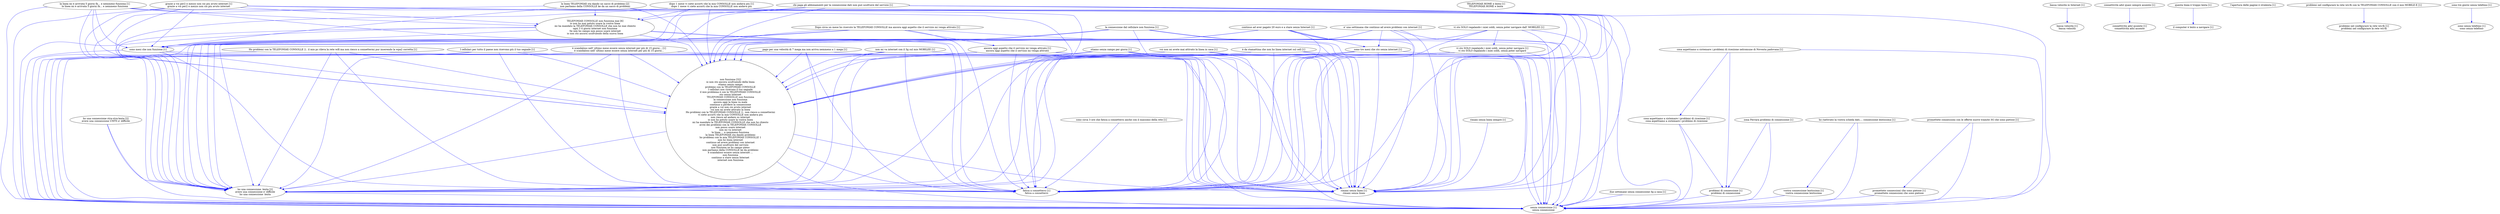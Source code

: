 digraph collapsedGraph {
"la linea TELEFONIAX sta dando un sacco di problemi [2]\nnon parliamo della CONSOLLE ke da un sacco di problemi""ho una connessione stra-stra-lenta [2]\navere una connessione UMTS e' difficile""TELEFONIAX CONSOLLE non funziona mai [6]\nio non ho mai potuto usare la vostra linea\nmi ha mandato la TELEFONIAX CONSOLLE che non ho mai chiesto\nogni 3 4 giorni internet non funziona\nSe non ho campo non posso usare internet\nio non sto ancora usufruendo della nuova linea""ho una connessione -lenta [2]\navere una connessione e' difficile\nho una connessione -lenta""non funziona [32]\nio non sto ancora usufruendo della linea\nstiamo senza campo\nproblemi con la TELEFONIAX CONSOLLE\nI cellulari non ricevono il tuo segnale\nil mio problema è con la TELEFONIAX CONSOLLE\nsto senza internet\nTELEFONIAX CONSOLLE non funziona\nla connessione non funziona\nancora oggi la linea va male\ncontinuo a perdere la connessione\ngrazie a voi non cio avuto internet\nvoi non mi avete attivato la linea\nHo problemi con la TELEFONIAX CONSOLLE 2.. non riesco a connettermi\nvi siete accorti che la mia CONSOLLE non andava piu\nnon riesco ad andare su internet\nio non ho potuto usare la vostra linea\nmi ha mandato la TELEFONIAX CONSOLLE che non ho chiesto\navrei dei problemi con la TELEFONIAX CONSOLLE\nnon posso usare internet\nnon mi va internet\nla linea ... e nemmeno funziona\nla linea TELEFONIAX sta dando problemi\nho problemi con la mia TELEFONIAX CONSOLLE 1\nnon ho linea internet\ncontinuo ad avere problemi con internet\nnon può usufruire del servizio\nnon funziona se ho campo pieno\nnon parliamo della CONSOLLE ke da problemi\nè scandaloso essere senza internet ...\nnon funziona\ncontinuo a stare senza Internet\ninternet non funziona""ancora oggi aspetto che il servizio mi venga attivato [1]\nancora oggi aspetto che il servizio mi venga attivato""Dopo circa un mese ho ricevuto la TELEFONIAX CONSOLLE ma ancora oggi aspetto che il servizio mi venga attivato [1]""Ho problemi con la TELEFONIAX CONSOLLE 2.. il mio pc rileva la rete wifi ma non riesco a connettermi pur inserendo la wpa2 corretta [1]""I cellulari per tutto il paese non ricevono più il tuo segnale [1]""TELEFONIAX HOME e lenta [1]\nTELEFONIAX HOME e lenta""bassa velocità [1]\nbassa velocità""bassa velocità in Internet [1]""chi paga gli abbonamenti per la connessione dati non può usufruire del servizio [1]""connettività adsl assente [1]\nconnettività adsl assente""connettività adsl quasi sempre assente [1]""continuo ad aver pagato 20 euro e a stare senza Internet [1]""cosa aspettiamo a sistemare i problemi di ricezione [1]\ncosa aspettiamo a sistemare i problemi di ricezione""cosa aspettiamo a sistemare i problemi di ricezione nelcomune di Noventa padovana [1]""dopo 1 mese vi siete accorti che la mia CONSOLLE non andava piu [1]\ndopo 1 mese vi siete accorti che la mia CONSOLLE non andava piu""senza connessione [1]\nsenza connessione""due settimane senza connessione 3g a casa [1]""e' una settimana che continuo ad avere problemi con internet [1]""grazie a voi per2 e mezzo non cio piu avuto internet [1]\ngrazie a voi per2 e mezzo non cio piu avuto internet""vostra connessione lentissima [1]\nvostra connessione lentissima""ho riattivato la vostra scheda dati.... connessione lentissima [1]""il computer è lento a navigare [1]""l'apertura delle pagine è stralenta [1]""la linea mi è arrivata 5 giorni fà... e nemmeno funziona [1]\nla linea mi è arrivata 5 giorni fà... e nemmeno funziona""la connessione dal cellulare non funziona [1]""non mi va internet con il 3g sul mio MOBILEE [1]""pago per una velocità di 7 mega ma non arriva nemmeno a 1 mega [1]""problemi nel configurare la rete wii-fii [1]\nproblemi nel configurare la rete wii-fii""problemi nel configurare la rete wii-fii con la TELEFONIAX CONSOLLE con il mio MOBILE-E [1]""promettete connessioni che sono pietose [1]\npromettete connessioni che sono pietose""promettete connessioni con le offerte nuove tramite 3G che sono pietose [1]""questa linea è troppo lenta [1]""rimani senza linea [1]\nrimani senza linea""rimani senza linea sempre [1]""fatica a connettersi [1]\nfatica a connettersi""sono circa 3 ore che fatica a connettersi anche con il massimo della rete [1]""sono mesi che non funziona [1]""sono senza telefono [1]\nsono senza telefono""sono tre giorni senza telefono [1]""sono tre mesi che sto senza internet [1]""stiamo senza campo per giorni [1]""vi sto SOLO regalando i miei soldi, senza poter navigare [1]\nvi sto SOLO regalando i miei soldi, senza poter navigare""vi sto SOLO regalando i miei soldi, senza poter navigare dall' MOBILEE [1]""voi non mi avete mai attivato la linea in casa [1]""problemi di connessione [1]\nproblemi di connessione""zona Ferrara problemi di connessione [1]""è da stamattina che non ho linea internet sul cell [1]""è scandaloso nell' ultimo mese essere senza internet per più di 15 giorni... [1]\nè scandaloso nell' ultimo mese essere senza internet per più di 15 giorni...""è da stamattina che non ho linea internet sul cell [1]" -> "non funziona [32]\nio non sto ancora usufruendo della linea\nstiamo senza campo\nproblemi con la TELEFONIAX CONSOLLE\nI cellulari non ricevono il tuo segnale\nil mio problema è con la TELEFONIAX CONSOLLE\nsto senza internet\nTELEFONIAX CONSOLLE non funziona\nla connessione non funziona\nancora oggi la linea va male\ncontinuo a perdere la connessione\ngrazie a voi non cio avuto internet\nvoi non mi avete attivato la linea\nHo problemi con la TELEFONIAX CONSOLLE 2.. non riesco a connettermi\nvi siete accorti che la mia CONSOLLE non andava piu\nnon riesco ad andare su internet\nio non ho potuto usare la vostra linea\nmi ha mandato la TELEFONIAX CONSOLLE che non ho chiesto\navrei dei problemi con la TELEFONIAX CONSOLLE\nnon posso usare internet\nnon mi va internet\nla linea ... e nemmeno funziona\nla linea TELEFONIAX sta dando problemi\nho problemi con la mia TELEFONIAX CONSOLLE 1\nnon ho linea internet\ncontinuo ad avere problemi con internet\nnon può usufruire del servizio\nnon funziona se ho campo pieno\nnon parliamo della CONSOLLE ke da problemi\nè scandaloso essere senza internet ...\nnon funziona\ncontinuo a stare senza Internet\ninternet non funziona" [color=blue]
"non funziona [32]\nio non sto ancora usufruendo della linea\nstiamo senza campo\nproblemi con la TELEFONIAX CONSOLLE\nI cellulari non ricevono il tuo segnale\nil mio problema è con la TELEFONIAX CONSOLLE\nsto senza internet\nTELEFONIAX CONSOLLE non funziona\nla connessione non funziona\nancora oggi la linea va male\ncontinuo a perdere la connessione\ngrazie a voi non cio avuto internet\nvoi non mi avete attivato la linea\nHo problemi con la TELEFONIAX CONSOLLE 2.. non riesco a connettermi\nvi siete accorti che la mia CONSOLLE non andava piu\nnon riesco ad andare su internet\nio non ho potuto usare la vostra linea\nmi ha mandato la TELEFONIAX CONSOLLE che non ho chiesto\navrei dei problemi con la TELEFONIAX CONSOLLE\nnon posso usare internet\nnon mi va internet\nla linea ... e nemmeno funziona\nla linea TELEFONIAX sta dando problemi\nho problemi con la mia TELEFONIAX CONSOLLE 1\nnon ho linea internet\ncontinuo ad avere problemi con internet\nnon può usufruire del servizio\nnon funziona se ho campo pieno\nnon parliamo della CONSOLLE ke da problemi\nè scandaloso essere senza internet ...\nnon funziona\ncontinuo a stare senza Internet\ninternet non funziona" -> "ho una connessione -lenta [2]\navere una connessione e' difficile\nho una connessione -lenta" [color=blue]
"è da stamattina che non ho linea internet sul cell [1]" -> "fatica a connettersi [1]\nfatica a connettersi" [color=blue]
"non funziona [32]\nio non sto ancora usufruendo della linea\nstiamo senza campo\nproblemi con la TELEFONIAX CONSOLLE\nI cellulari non ricevono il tuo segnale\nil mio problema è con la TELEFONIAX CONSOLLE\nsto senza internet\nTELEFONIAX CONSOLLE non funziona\nla connessione non funziona\nancora oggi la linea va male\ncontinuo a perdere la connessione\ngrazie a voi non cio avuto internet\nvoi non mi avete attivato la linea\nHo problemi con la TELEFONIAX CONSOLLE 2.. non riesco a connettermi\nvi siete accorti che la mia CONSOLLE non andava piu\nnon riesco ad andare su internet\nio non ho potuto usare la vostra linea\nmi ha mandato la TELEFONIAX CONSOLLE che non ho chiesto\navrei dei problemi con la TELEFONIAX CONSOLLE\nnon posso usare internet\nnon mi va internet\nla linea ... e nemmeno funziona\nla linea TELEFONIAX sta dando problemi\nho problemi con la mia TELEFONIAX CONSOLLE 1\nnon ho linea internet\ncontinuo ad avere problemi con internet\nnon può usufruire del servizio\nnon funziona se ho campo pieno\nnon parliamo della CONSOLLE ke da problemi\nè scandaloso essere senza internet ...\nnon funziona\ncontinuo a stare senza Internet\ninternet non funziona" -> "fatica a connettersi [1]\nfatica a connettersi" [color=blue]
"non funziona [32]\nio non sto ancora usufruendo della linea\nstiamo senza campo\nproblemi con la TELEFONIAX CONSOLLE\nI cellulari non ricevono il tuo segnale\nil mio problema è con la TELEFONIAX CONSOLLE\nsto senza internet\nTELEFONIAX CONSOLLE non funziona\nla connessione non funziona\nancora oggi la linea va male\ncontinuo a perdere la connessione\ngrazie a voi non cio avuto internet\nvoi non mi avete attivato la linea\nHo problemi con la TELEFONIAX CONSOLLE 2.. non riesco a connettermi\nvi siete accorti che la mia CONSOLLE non andava piu\nnon riesco ad andare su internet\nio non ho potuto usare la vostra linea\nmi ha mandato la TELEFONIAX CONSOLLE che non ho chiesto\navrei dei problemi con la TELEFONIAX CONSOLLE\nnon posso usare internet\nnon mi va internet\nla linea ... e nemmeno funziona\nla linea TELEFONIAX sta dando problemi\nho problemi con la mia TELEFONIAX CONSOLLE 1\nnon ho linea internet\ncontinuo ad avere problemi con internet\nnon può usufruire del servizio\nnon funziona se ho campo pieno\nnon parliamo della CONSOLLE ke da problemi\nè scandaloso essere senza internet ...\nnon funziona\ncontinuo a stare senza Internet\ninternet non funziona" -> "rimani senza linea [1]\nrimani senza linea" [color=blue]
"è da stamattina che non ho linea internet sul cell [1]" -> "ho una connessione -lenta [2]\navere una connessione e' difficile\nho una connessione -lenta" [color=blue]
"TELEFONIAX CONSOLLE non funziona mai [6]\nio non ho mai potuto usare la vostra linea\nmi ha mandato la TELEFONIAX CONSOLLE che non ho mai chiesto\nogni 3 4 giorni internet non funziona\nSe non ho campo non posso usare internet\nio non sto ancora usufruendo della nuova linea" -> "non funziona [32]\nio non sto ancora usufruendo della linea\nstiamo senza campo\nproblemi con la TELEFONIAX CONSOLLE\nI cellulari non ricevono il tuo segnale\nil mio problema è con la TELEFONIAX CONSOLLE\nsto senza internet\nTELEFONIAX CONSOLLE non funziona\nla connessione non funziona\nancora oggi la linea va male\ncontinuo a perdere la connessione\ngrazie a voi non cio avuto internet\nvoi non mi avete attivato la linea\nHo problemi con la TELEFONIAX CONSOLLE 2.. non riesco a connettermi\nvi siete accorti che la mia CONSOLLE non andava piu\nnon riesco ad andare su internet\nio non ho potuto usare la vostra linea\nmi ha mandato la TELEFONIAX CONSOLLE che non ho chiesto\navrei dei problemi con la TELEFONIAX CONSOLLE\nnon posso usare internet\nnon mi va internet\nla linea ... e nemmeno funziona\nla linea TELEFONIAX sta dando problemi\nho problemi con la mia TELEFONIAX CONSOLLE 1\nnon ho linea internet\ncontinuo ad avere problemi con internet\nnon può usufruire del servizio\nnon funziona se ho campo pieno\nnon parliamo della CONSOLLE ke da problemi\nè scandaloso essere senza internet ...\nnon funziona\ncontinuo a stare senza Internet\ninternet non funziona" [color=blue]
"è da stamattina che non ho linea internet sul cell [1]" -> "senza connessione [1]\nsenza connessione" [color=blue]
"non funziona [32]\nio non sto ancora usufruendo della linea\nstiamo senza campo\nproblemi con la TELEFONIAX CONSOLLE\nI cellulari non ricevono il tuo segnale\nil mio problema è con la TELEFONIAX CONSOLLE\nsto senza internet\nTELEFONIAX CONSOLLE non funziona\nla connessione non funziona\nancora oggi la linea va male\ncontinuo a perdere la connessione\ngrazie a voi non cio avuto internet\nvoi non mi avete attivato la linea\nHo problemi con la TELEFONIAX CONSOLLE 2.. non riesco a connettermi\nvi siete accorti che la mia CONSOLLE non andava piu\nnon riesco ad andare su internet\nio non ho potuto usare la vostra linea\nmi ha mandato la TELEFONIAX CONSOLLE che non ho chiesto\navrei dei problemi con la TELEFONIAX CONSOLLE\nnon posso usare internet\nnon mi va internet\nla linea ... e nemmeno funziona\nla linea TELEFONIAX sta dando problemi\nho problemi con la mia TELEFONIAX CONSOLLE 1\nnon ho linea internet\ncontinuo ad avere problemi con internet\nnon può usufruire del servizio\nnon funziona se ho campo pieno\nnon parliamo della CONSOLLE ke da problemi\nè scandaloso essere senza internet ...\nnon funziona\ncontinuo a stare senza Internet\ninternet non funziona" -> "senza connessione [1]\nsenza connessione" [color=blue]
"stiamo senza campo per giorni [1]" -> "non funziona [32]\nio non sto ancora usufruendo della linea\nstiamo senza campo\nproblemi con la TELEFONIAX CONSOLLE\nI cellulari non ricevono il tuo segnale\nil mio problema è con la TELEFONIAX CONSOLLE\nsto senza internet\nTELEFONIAX CONSOLLE non funziona\nla connessione non funziona\nancora oggi la linea va male\ncontinuo a perdere la connessione\ngrazie a voi non cio avuto internet\nvoi non mi avete attivato la linea\nHo problemi con la TELEFONIAX CONSOLLE 2.. non riesco a connettermi\nvi siete accorti che la mia CONSOLLE non andava piu\nnon riesco ad andare su internet\nio non ho potuto usare la vostra linea\nmi ha mandato la TELEFONIAX CONSOLLE che non ho chiesto\navrei dei problemi con la TELEFONIAX CONSOLLE\nnon posso usare internet\nnon mi va internet\nla linea ... e nemmeno funziona\nla linea TELEFONIAX sta dando problemi\nho problemi con la mia TELEFONIAX CONSOLLE 1\nnon ho linea internet\ncontinuo ad avere problemi con internet\nnon può usufruire del servizio\nnon funziona se ho campo pieno\nnon parliamo della CONSOLLE ke da problemi\nè scandaloso essere senza internet ...\nnon funziona\ncontinuo a stare senza Internet\ninternet non funziona" [color=blue]
"grazie a voi per2 e mezzo non cio piu avuto internet [1]\ngrazie a voi per2 e mezzo non cio piu avuto internet" -> "non funziona [32]\nio non sto ancora usufruendo della linea\nstiamo senza campo\nproblemi con la TELEFONIAX CONSOLLE\nI cellulari non ricevono il tuo segnale\nil mio problema è con la TELEFONIAX CONSOLLE\nsto senza internet\nTELEFONIAX CONSOLLE non funziona\nla connessione non funziona\nancora oggi la linea va male\ncontinuo a perdere la connessione\ngrazie a voi non cio avuto internet\nvoi non mi avete attivato la linea\nHo problemi con la TELEFONIAX CONSOLLE 2.. non riesco a connettermi\nvi siete accorti che la mia CONSOLLE non andava piu\nnon riesco ad andare su internet\nio non ho potuto usare la vostra linea\nmi ha mandato la TELEFONIAX CONSOLLE che non ho chiesto\navrei dei problemi con la TELEFONIAX CONSOLLE\nnon posso usare internet\nnon mi va internet\nla linea ... e nemmeno funziona\nla linea TELEFONIAX sta dando problemi\nho problemi con la mia TELEFONIAX CONSOLLE 1\nnon ho linea internet\ncontinuo ad avere problemi con internet\nnon può usufruire del servizio\nnon funziona se ho campo pieno\nnon parliamo della CONSOLLE ke da problemi\nè scandaloso essere senza internet ...\nnon funziona\ncontinuo a stare senza Internet\ninternet non funziona" [color=blue]
"dopo 1 mese vi siete accorti che la mia CONSOLLE non andava piu [1]\ndopo 1 mese vi siete accorti che la mia CONSOLLE non andava piu" -> "TELEFONIAX CONSOLLE non funziona mai [6]\nio non ho mai potuto usare la vostra linea\nmi ha mandato la TELEFONIAX CONSOLLE che non ho mai chiesto\nogni 3 4 giorni internet non funziona\nSe non ho campo non posso usare internet\nio non sto ancora usufruendo della nuova linea" [color=blue]
"stiamo senza campo per giorni [1]" -> "ho una connessione -lenta [2]\navere una connessione e' difficile\nho una connessione -lenta" [color=blue]
"stiamo senza campo per giorni [1]" -> "senza connessione [1]\nsenza connessione" [color=blue]
"grazie a voi per2 e mezzo non cio piu avuto internet [1]\ngrazie a voi per2 e mezzo non cio piu avuto internet" -> "TELEFONIAX CONSOLLE non funziona mai [6]\nio non ho mai potuto usare la vostra linea\nmi ha mandato la TELEFONIAX CONSOLLE che non ho mai chiesto\nogni 3 4 giorni internet non funziona\nSe non ho campo non posso usare internet\nio non sto ancora usufruendo della nuova linea" [color=blue]
"grazie a voi per2 e mezzo non cio piu avuto internet [1]\ngrazie a voi per2 e mezzo non cio piu avuto internet" -> "ho una connessione -lenta [2]\navere una connessione e' difficile\nho una connessione -lenta" [color=blue]
"dopo 1 mese vi siete accorti che la mia CONSOLLE non andava piu [1]\ndopo 1 mese vi siete accorti che la mia CONSOLLE non andava piu" -> "ho una connessione -lenta [2]\navere una connessione e' difficile\nho una connessione -lenta" [color=blue]
"dopo 1 mese vi siete accorti che la mia CONSOLLE non andava piu [1]\ndopo 1 mese vi siete accorti che la mia CONSOLLE non andava piu" -> "fatica a connettersi [1]\nfatica a connettersi" [color=blue]
"grazie a voi per2 e mezzo non cio piu avuto internet [1]\ngrazie a voi per2 e mezzo non cio piu avuto internet" -> "fatica a connettersi [1]\nfatica a connettersi" [color=blue]
"voi non mi avete mai attivato la linea in casa [1]" -> "non funziona [32]\nio non sto ancora usufruendo della linea\nstiamo senza campo\nproblemi con la TELEFONIAX CONSOLLE\nI cellulari non ricevono il tuo segnale\nil mio problema è con la TELEFONIAX CONSOLLE\nsto senza internet\nTELEFONIAX CONSOLLE non funziona\nla connessione non funziona\nancora oggi la linea va male\ncontinuo a perdere la connessione\ngrazie a voi non cio avuto internet\nvoi non mi avete attivato la linea\nHo problemi con la TELEFONIAX CONSOLLE 2.. non riesco a connettermi\nvi siete accorti che la mia CONSOLLE non andava piu\nnon riesco ad andare su internet\nio non ho potuto usare la vostra linea\nmi ha mandato la TELEFONIAX CONSOLLE che non ho chiesto\navrei dei problemi con la TELEFONIAX CONSOLLE\nnon posso usare internet\nnon mi va internet\nla linea ... e nemmeno funziona\nla linea TELEFONIAX sta dando problemi\nho problemi con la mia TELEFONIAX CONSOLLE 1\nnon ho linea internet\ncontinuo ad avere problemi con internet\nnon può usufruire del servizio\nnon funziona se ho campo pieno\nnon parliamo della CONSOLLE ke da problemi\nè scandaloso essere senza internet ...\nnon funziona\ncontinuo a stare senza Internet\ninternet non funziona" [color=blue]
"stiamo senza campo per giorni [1]" -> "fatica a connettersi [1]\nfatica a connettersi" [color=blue]
"cosa aspettiamo a sistemare i problemi di ricezione [1]\ncosa aspettiamo a sistemare i problemi di ricezione" -> "problemi di connessione [1]\nproblemi di connessione" [color=blue]
"cosa aspettiamo a sistemare i problemi di ricezione [1]\ncosa aspettiamo a sistemare i problemi di ricezione" -> "senza connessione [1]\nsenza connessione" [color=blue]
"voi non mi avete mai attivato la linea in casa [1]" -> "senza connessione [1]\nsenza connessione" [color=blue]
"grazie a voi per2 e mezzo non cio piu avuto internet [1]\ngrazie a voi per2 e mezzo non cio piu avuto internet" -> "senza connessione [1]\nsenza connessione" [color=blue]
"voi non mi avete mai attivato la linea in casa [1]" -> "ho una connessione -lenta [2]\navere una connessione e' difficile\nho una connessione -lenta" [color=blue]
"dopo 1 mese vi siete accorti che la mia CONSOLLE non andava piu [1]\ndopo 1 mese vi siete accorti che la mia CONSOLLE non andava piu" -> "senza connessione [1]\nsenza connessione" [color=blue]
"TELEFONIAX CONSOLLE non funziona mai [6]\nio non ho mai potuto usare la vostra linea\nmi ha mandato la TELEFONIAX CONSOLLE che non ho mai chiesto\nogni 3 4 giorni internet non funziona\nSe non ho campo non posso usare internet\nio non sto ancora usufruendo della nuova linea" -> "senza connessione [1]\nsenza connessione" [color=blue]
"TELEFONIAX CONSOLLE non funziona mai [6]\nio non ho mai potuto usare la vostra linea\nmi ha mandato la TELEFONIAX CONSOLLE che non ho mai chiesto\nogni 3 4 giorni internet non funziona\nSe non ho campo non posso usare internet\nio non sto ancora usufruendo della nuova linea" -> "ho una connessione -lenta [2]\navere una connessione e' difficile\nho una connessione -lenta" [color=blue]
"TELEFONIAX CONSOLLE non funziona mai [6]\nio non ho mai potuto usare la vostra linea\nmi ha mandato la TELEFONIAX CONSOLLE che non ho mai chiesto\nogni 3 4 giorni internet non funziona\nSe non ho campo non posso usare internet\nio non sto ancora usufruendo della nuova linea" -> "rimani senza linea [1]\nrimani senza linea" [color=blue]
"I cellulari per tutto il paese non ricevono più il tuo segnale [1]" -> "non funziona [32]\nio non sto ancora usufruendo della linea\nstiamo senza campo\nproblemi con la TELEFONIAX CONSOLLE\nI cellulari non ricevono il tuo segnale\nil mio problema è con la TELEFONIAX CONSOLLE\nsto senza internet\nTELEFONIAX CONSOLLE non funziona\nla connessione non funziona\nancora oggi la linea va male\ncontinuo a perdere la connessione\ngrazie a voi non cio avuto internet\nvoi non mi avete attivato la linea\nHo problemi con la TELEFONIAX CONSOLLE 2.. non riesco a connettermi\nvi siete accorti che la mia CONSOLLE non andava piu\nnon riesco ad andare su internet\nio non ho potuto usare la vostra linea\nmi ha mandato la TELEFONIAX CONSOLLE che non ho chiesto\navrei dei problemi con la TELEFONIAX CONSOLLE\nnon posso usare internet\nnon mi va internet\nla linea ... e nemmeno funziona\nla linea TELEFONIAX sta dando problemi\nho problemi con la mia TELEFONIAX CONSOLLE 1\nnon ho linea internet\ncontinuo ad avere problemi con internet\nnon può usufruire del servizio\nnon funziona se ho campo pieno\nnon parliamo della CONSOLLE ke da problemi\nè scandaloso essere senza internet ...\nnon funziona\ncontinuo a stare senza Internet\ninternet non funziona" [color=blue]
"è scandaloso nell' ultimo mese essere senza internet per più di 15 giorni... [1]\nè scandaloso nell' ultimo mese essere senza internet per più di 15 giorni..." -> "non funziona [32]\nio non sto ancora usufruendo della linea\nstiamo senza campo\nproblemi con la TELEFONIAX CONSOLLE\nI cellulari non ricevono il tuo segnale\nil mio problema è con la TELEFONIAX CONSOLLE\nsto senza internet\nTELEFONIAX CONSOLLE non funziona\nla connessione non funziona\nancora oggi la linea va male\ncontinuo a perdere la connessione\ngrazie a voi non cio avuto internet\nvoi non mi avete attivato la linea\nHo problemi con la TELEFONIAX CONSOLLE 2.. non riesco a connettermi\nvi siete accorti che la mia CONSOLLE non andava piu\nnon riesco ad andare su internet\nio non ho potuto usare la vostra linea\nmi ha mandato la TELEFONIAX CONSOLLE che non ho chiesto\navrei dei problemi con la TELEFONIAX CONSOLLE\nnon posso usare internet\nnon mi va internet\nla linea ... e nemmeno funziona\nla linea TELEFONIAX sta dando problemi\nho problemi con la mia TELEFONIAX CONSOLLE 1\nnon ho linea internet\ncontinuo ad avere problemi con internet\nnon può usufruire del servizio\nnon funziona se ho campo pieno\nnon parliamo della CONSOLLE ke da problemi\nè scandaloso essere senza internet ...\nnon funziona\ncontinuo a stare senza Internet\ninternet non funziona" [color=blue]
"TELEFONIAX CONSOLLE non funziona mai [6]\nio non ho mai potuto usare la vostra linea\nmi ha mandato la TELEFONIAX CONSOLLE che non ho mai chiesto\nogni 3 4 giorni internet non funziona\nSe non ho campo non posso usare internet\nio non sto ancora usufruendo della nuova linea" -> "fatica a connettersi [1]\nfatica a connettersi" [color=blue]
"è scandaloso nell' ultimo mese essere senza internet per più di 15 giorni... [1]\nè scandaloso nell' ultimo mese essere senza internet per più di 15 giorni..." -> "fatica a connettersi [1]\nfatica a connettersi" [color=blue]
"dopo 1 mese vi siete accorti che la mia CONSOLLE non andava piu [1]\ndopo 1 mese vi siete accorti che la mia CONSOLLE non andava piu" -> "non funziona [32]\nio non sto ancora usufruendo della linea\nstiamo senza campo\nproblemi con la TELEFONIAX CONSOLLE\nI cellulari non ricevono il tuo segnale\nil mio problema è con la TELEFONIAX CONSOLLE\nsto senza internet\nTELEFONIAX CONSOLLE non funziona\nla connessione non funziona\nancora oggi la linea va male\ncontinuo a perdere la connessione\ngrazie a voi non cio avuto internet\nvoi non mi avete attivato la linea\nHo problemi con la TELEFONIAX CONSOLLE 2.. non riesco a connettermi\nvi siete accorti che la mia CONSOLLE non andava piu\nnon riesco ad andare su internet\nio non ho potuto usare la vostra linea\nmi ha mandato la TELEFONIAX CONSOLLE che non ho chiesto\navrei dei problemi con la TELEFONIAX CONSOLLE\nnon posso usare internet\nnon mi va internet\nla linea ... e nemmeno funziona\nla linea TELEFONIAX sta dando problemi\nho problemi con la mia TELEFONIAX CONSOLLE 1\nnon ho linea internet\ncontinuo ad avere problemi con internet\nnon può usufruire del servizio\nnon funziona se ho campo pieno\nnon parliamo della CONSOLLE ke da problemi\nè scandaloso essere senza internet ...\nnon funziona\ncontinuo a stare senza Internet\ninternet non funziona" [color=blue]
"dopo 1 mese vi siete accorti che la mia CONSOLLE non andava piu [1]\ndopo 1 mese vi siete accorti che la mia CONSOLLE non andava piu" -> "sono mesi che non funziona [1]" [color=blue]
"grazie a voi per2 e mezzo non cio piu avuto internet [1]\ngrazie a voi per2 e mezzo non cio piu avuto internet" -> "sono mesi che non funziona [1]" [color=blue]
"è scandaloso nell' ultimo mese essere senza internet per più di 15 giorni... [1]\nè scandaloso nell' ultimo mese essere senza internet per più di 15 giorni..." -> "ho una connessione -lenta [2]\navere una connessione e' difficile\nho una connessione -lenta" [color=blue]
"promettete connessioni che sono pietose [1]\npromettete connessioni che sono pietose" -> "senza connessione [1]\nsenza connessione" [color=blue]
"stiamo senza campo per giorni [1]" -> "rimani senza linea [1]\nrimani senza linea" [color=blue]
"è scandaloso nell' ultimo mese essere senza internet per più di 15 giorni... [1]\nè scandaloso nell' ultimo mese essere senza internet per più di 15 giorni..." -> "senza connessione [1]\nsenza connessione" [color=blue]
"I cellulari per tutto il paese non ricevono più il tuo segnale [1]" -> "senza connessione [1]\nsenza connessione" [color=blue]
"I cellulari per tutto il paese non ricevono più il tuo segnale [1]" -> "ho una connessione -lenta [2]\navere una connessione e' difficile\nho una connessione -lenta" [color=blue]
"vostra connessione lentissima [1]\nvostra connessione lentissima" -> "senza connessione [1]\nsenza connessione" [color=blue]
"I cellulari per tutto il paese non ricevono più il tuo segnale [1]" -> "fatica a connettersi [1]\nfatica a connettersi" [color=blue]
"la linea mi è arrivata 5 giorni fà... e nemmeno funziona [1]\nla linea mi è arrivata 5 giorni fà... e nemmeno funziona" -> "non funziona [32]\nio non sto ancora usufruendo della linea\nstiamo senza campo\nproblemi con la TELEFONIAX CONSOLLE\nI cellulari non ricevono il tuo segnale\nil mio problema è con la TELEFONIAX CONSOLLE\nsto senza internet\nTELEFONIAX CONSOLLE non funziona\nla connessione non funziona\nancora oggi la linea va male\ncontinuo a perdere la connessione\ngrazie a voi non cio avuto internet\nvoi non mi avete attivato la linea\nHo problemi con la TELEFONIAX CONSOLLE 2.. non riesco a connettermi\nvi siete accorti che la mia CONSOLLE non andava piu\nnon riesco ad andare su internet\nio non ho potuto usare la vostra linea\nmi ha mandato la TELEFONIAX CONSOLLE che non ho chiesto\navrei dei problemi con la TELEFONIAX CONSOLLE\nnon posso usare internet\nnon mi va internet\nla linea ... e nemmeno funziona\nla linea TELEFONIAX sta dando problemi\nho problemi con la mia TELEFONIAX CONSOLLE 1\nnon ho linea internet\ncontinuo ad avere problemi con internet\nnon può usufruire del servizio\nnon funziona se ho campo pieno\nnon parliamo della CONSOLLE ke da problemi\nè scandaloso essere senza internet ...\nnon funziona\ncontinuo a stare senza Internet\ninternet non funziona" [color=blue]
"e' una settimana che continuo ad avere problemi con internet [1]" -> "non funziona [32]\nio non sto ancora usufruendo della linea\nstiamo senza campo\nproblemi con la TELEFONIAX CONSOLLE\nI cellulari non ricevono il tuo segnale\nil mio problema è con la TELEFONIAX CONSOLLE\nsto senza internet\nTELEFONIAX CONSOLLE non funziona\nla connessione non funziona\nancora oggi la linea va male\ncontinuo a perdere la connessione\ngrazie a voi non cio avuto internet\nvoi non mi avete attivato la linea\nHo problemi con la TELEFONIAX CONSOLLE 2.. non riesco a connettermi\nvi siete accorti che la mia CONSOLLE non andava piu\nnon riesco ad andare su internet\nio non ho potuto usare la vostra linea\nmi ha mandato la TELEFONIAX CONSOLLE che non ho chiesto\navrei dei problemi con la TELEFONIAX CONSOLLE\nnon posso usare internet\nnon mi va internet\nla linea ... e nemmeno funziona\nla linea TELEFONIAX sta dando problemi\nho problemi con la mia TELEFONIAX CONSOLLE 1\nnon ho linea internet\ncontinuo ad avere problemi con internet\nnon può usufruire del servizio\nnon funziona se ho campo pieno\nnon parliamo della CONSOLLE ke da problemi\nè scandaloso essere senza internet ...\nnon funziona\ncontinuo a stare senza Internet\ninternet non funziona" [color=blue]
"sono tre mesi che sto senza internet [1]" -> "non funziona [32]\nio non sto ancora usufruendo della linea\nstiamo senza campo\nproblemi con la TELEFONIAX CONSOLLE\nI cellulari non ricevono il tuo segnale\nil mio problema è con la TELEFONIAX CONSOLLE\nsto senza internet\nTELEFONIAX CONSOLLE non funziona\nla connessione non funziona\nancora oggi la linea va male\ncontinuo a perdere la connessione\ngrazie a voi non cio avuto internet\nvoi non mi avete attivato la linea\nHo problemi con la TELEFONIAX CONSOLLE 2.. non riesco a connettermi\nvi siete accorti che la mia CONSOLLE non andava piu\nnon riesco ad andare su internet\nio non ho potuto usare la vostra linea\nmi ha mandato la TELEFONIAX CONSOLLE che non ho chiesto\navrei dei problemi con la TELEFONIAX CONSOLLE\nnon posso usare internet\nnon mi va internet\nla linea ... e nemmeno funziona\nla linea TELEFONIAX sta dando problemi\nho problemi con la mia TELEFONIAX CONSOLLE 1\nnon ho linea internet\ncontinuo ad avere problemi con internet\nnon può usufruire del servizio\nnon funziona se ho campo pieno\nnon parliamo della CONSOLLE ke da problemi\nè scandaloso essere senza internet ...\nnon funziona\ncontinuo a stare senza Internet\ninternet non funziona" [color=blue]
"ho una connessione stra-stra-lenta [2]\navere una connessione UMTS e' difficile" -> "senza connessione [1]\nsenza connessione" [color=blue]
"la linea mi è arrivata 5 giorni fà... e nemmeno funziona [1]\nla linea mi è arrivata 5 giorni fà... e nemmeno funziona" -> "TELEFONIAX CONSOLLE non funziona mai [6]\nio non ho mai potuto usare la vostra linea\nmi ha mandato la TELEFONIAX CONSOLLE che non ho mai chiesto\nogni 3 4 giorni internet non funziona\nSe non ho campo non posso usare internet\nio non sto ancora usufruendo della nuova linea" [color=blue]
"la linea mi è arrivata 5 giorni fà... e nemmeno funziona [1]\nla linea mi è arrivata 5 giorni fà... e nemmeno funziona" -> "senza connessione [1]\nsenza connessione" [color=blue]
"la linea mi è arrivata 5 giorni fà... e nemmeno funziona [1]\nla linea mi è arrivata 5 giorni fà... e nemmeno funziona" -> "ho una connessione -lenta [2]\navere una connessione e' difficile\nho una connessione -lenta" [color=blue]
"e' una settimana che continuo ad avere problemi con internet [1]" -> "fatica a connettersi [1]\nfatica a connettersi" [color=blue]
"e' una settimana che continuo ad avere problemi con internet [1]" -> "ho una connessione -lenta [2]\navere una connessione e' difficile\nho una connessione -lenta" [color=blue]
"la linea mi è arrivata 5 giorni fà... e nemmeno funziona [1]\nla linea mi è arrivata 5 giorni fà... e nemmeno funziona" -> "fatica a connettersi [1]\nfatica a connettersi" [color=blue]
"ancora oggi aspetto che il servizio mi venga attivato [1]\nancora oggi aspetto che il servizio mi venga attivato" -> "non funziona [32]\nio non sto ancora usufruendo della linea\nstiamo senza campo\nproblemi con la TELEFONIAX CONSOLLE\nI cellulari non ricevono il tuo segnale\nil mio problema è con la TELEFONIAX CONSOLLE\nsto senza internet\nTELEFONIAX CONSOLLE non funziona\nla connessione non funziona\nancora oggi la linea va male\ncontinuo a perdere la connessione\ngrazie a voi non cio avuto internet\nvoi non mi avete attivato la linea\nHo problemi con la TELEFONIAX CONSOLLE 2.. non riesco a connettermi\nvi siete accorti che la mia CONSOLLE non andava piu\nnon riesco ad andare su internet\nio non ho potuto usare la vostra linea\nmi ha mandato la TELEFONIAX CONSOLLE che non ho chiesto\navrei dei problemi con la TELEFONIAX CONSOLLE\nnon posso usare internet\nnon mi va internet\nla linea ... e nemmeno funziona\nla linea TELEFONIAX sta dando problemi\nho problemi con la mia TELEFONIAX CONSOLLE 1\nnon ho linea internet\ncontinuo ad avere problemi con internet\nnon può usufruire del servizio\nnon funziona se ho campo pieno\nnon parliamo della CONSOLLE ke da problemi\nè scandaloso essere senza internet ...\nnon funziona\ncontinuo a stare senza Internet\ninternet non funziona" [color=blue]
"ancora oggi aspetto che il servizio mi venga attivato [1]\nancora oggi aspetto che il servizio mi venga attivato" -> "rimani senza linea [1]\nrimani senza linea" [color=blue]
"e' una settimana che continuo ad avere problemi con internet [1]" -> "sono tre mesi che sto senza internet [1]" [color=blue]
"e' una settimana che continuo ad avere problemi con internet [1]" -> "rimani senza linea [1]\nrimani senza linea" [color=blue]
"vi sto SOLO regalando i miei soldi, senza poter navigare dall' MOBILEE [1]" -> "non funziona [32]\nio non sto ancora usufruendo della linea\nstiamo senza campo\nproblemi con la TELEFONIAX CONSOLLE\nI cellulari non ricevono il tuo segnale\nil mio problema è con la TELEFONIAX CONSOLLE\nsto senza internet\nTELEFONIAX CONSOLLE non funziona\nla connessione non funziona\nancora oggi la linea va male\ncontinuo a perdere la connessione\ngrazie a voi non cio avuto internet\nvoi non mi avete attivato la linea\nHo problemi con la TELEFONIAX CONSOLLE 2.. non riesco a connettermi\nvi siete accorti che la mia CONSOLLE non andava piu\nnon riesco ad andare su internet\nio non ho potuto usare la vostra linea\nmi ha mandato la TELEFONIAX CONSOLLE che non ho chiesto\navrei dei problemi con la TELEFONIAX CONSOLLE\nnon posso usare internet\nnon mi va internet\nla linea ... e nemmeno funziona\nla linea TELEFONIAX sta dando problemi\nho problemi con la mia TELEFONIAX CONSOLLE 1\nnon ho linea internet\ncontinuo ad avere problemi con internet\nnon può usufruire del servizio\nnon funziona se ho campo pieno\nnon parliamo della CONSOLLE ke da problemi\nè scandaloso essere senza internet ...\nnon funziona\ncontinuo a stare senza Internet\ninternet non funziona" [color=blue]
"vi sto SOLO regalando i miei soldi, senza poter navigare dall' MOBILEE [1]" -> "fatica a connettersi [1]\nfatica a connettersi" [color=blue]
"TELEFONIAX CONSOLLE non funziona mai [6]\nio non ho mai potuto usare la vostra linea\nmi ha mandato la TELEFONIAX CONSOLLE che non ho mai chiesto\nogni 3 4 giorni internet non funziona\nSe non ho campo non posso usare internet\nio non sto ancora usufruendo della nuova linea" -> "sono mesi che non funziona [1]" [color=blue]
"vi sto SOLO regalando i miei soldi, senza poter navigare dall' MOBILEE [1]" -> "ho una connessione -lenta [2]\navere una connessione e' difficile\nho una connessione -lenta" [color=blue]
"la linea mi è arrivata 5 giorni fà... e nemmeno funziona [1]\nla linea mi è arrivata 5 giorni fà... e nemmeno funziona" -> "sono mesi che non funziona [1]" [color=blue]
"e' una settimana che continuo ad avere problemi con internet [1]" -> "senza connessione [1]\nsenza connessione" [color=blue]
"è scandaloso nell' ultimo mese essere senza internet per più di 15 giorni... [1]\nè scandaloso nell' ultimo mese essere senza internet per più di 15 giorni..." -> "rimani senza linea [1]\nrimani senza linea" [color=blue]
"ho una connessione -lenta [2]\navere una connessione e' difficile\nho una connessione -lenta" -> "senza connessione [1]\nsenza connessione" [color=blue]
"vi sto SOLO regalando i miei soldi, senza poter navigare [1]\nvi sto SOLO regalando i miei soldi, senza poter navigare" -> "non funziona [32]\nio non sto ancora usufruendo della linea\nstiamo senza campo\nproblemi con la TELEFONIAX CONSOLLE\nI cellulari non ricevono il tuo segnale\nil mio problema è con la TELEFONIAX CONSOLLE\nsto senza internet\nTELEFONIAX CONSOLLE non funziona\nla connessione non funziona\nancora oggi la linea va male\ncontinuo a perdere la connessione\ngrazie a voi non cio avuto internet\nvoi non mi avete attivato la linea\nHo problemi con la TELEFONIAX CONSOLLE 2.. non riesco a connettermi\nvi siete accorti che la mia CONSOLLE non andava piu\nnon riesco ad andare su internet\nio non ho potuto usare la vostra linea\nmi ha mandato la TELEFONIAX CONSOLLE che non ho chiesto\navrei dei problemi con la TELEFONIAX CONSOLLE\nnon posso usare internet\nnon mi va internet\nla linea ... e nemmeno funziona\nla linea TELEFONIAX sta dando problemi\nho problemi con la mia TELEFONIAX CONSOLLE 1\nnon ho linea internet\ncontinuo ad avere problemi con internet\nnon può usufruire del servizio\nnon funziona se ho campo pieno\nnon parliamo della CONSOLLE ke da problemi\nè scandaloso essere senza internet ...\nnon funziona\ncontinuo a stare senza Internet\ninternet non funziona" [color=blue]
"continuo ad aver pagato 20 euro e a stare senza Internet [1]" -> "fatica a connettersi [1]\nfatica a connettersi" [color=blue]
"continuo ad aver pagato 20 euro e a stare senza Internet [1]" -> "non funziona [32]\nio non sto ancora usufruendo della linea\nstiamo senza campo\nproblemi con la TELEFONIAX CONSOLLE\nI cellulari non ricevono il tuo segnale\nil mio problema è con la TELEFONIAX CONSOLLE\nsto senza internet\nTELEFONIAX CONSOLLE non funziona\nla connessione non funziona\nancora oggi la linea va male\ncontinuo a perdere la connessione\ngrazie a voi non cio avuto internet\nvoi non mi avete attivato la linea\nHo problemi con la TELEFONIAX CONSOLLE 2.. non riesco a connettermi\nvi siete accorti che la mia CONSOLLE non andava piu\nnon riesco ad andare su internet\nio non ho potuto usare la vostra linea\nmi ha mandato la TELEFONIAX CONSOLLE che non ho chiesto\navrei dei problemi con la TELEFONIAX CONSOLLE\nnon posso usare internet\nnon mi va internet\nla linea ... e nemmeno funziona\nla linea TELEFONIAX sta dando problemi\nho problemi con la mia TELEFONIAX CONSOLLE 1\nnon ho linea internet\ncontinuo ad avere problemi con internet\nnon può usufruire del servizio\nnon funziona se ho campo pieno\nnon parliamo della CONSOLLE ke da problemi\nè scandaloso essere senza internet ...\nnon funziona\ncontinuo a stare senza Internet\ninternet non funziona" [color=blue]
"vi sto SOLO regalando i miei soldi, senza poter navigare [1]\nvi sto SOLO regalando i miei soldi, senza poter navigare" -> "rimani senza linea [1]\nrimani senza linea" [color=blue]
"voi non mi avete mai attivato la linea in casa [1]" -> "rimani senza linea [1]\nrimani senza linea" [color=blue]
"sono tre mesi che sto senza internet [1]" -> "ho una connessione -lenta [2]\navere una connessione e' difficile\nho una connessione -lenta" [color=blue]
"ancora oggi aspetto che il servizio mi venga attivato [1]\nancora oggi aspetto che il servizio mi venga attivato" -> "fatica a connettersi [1]\nfatica a connettersi" [color=blue]
"continuo ad aver pagato 20 euro e a stare senza Internet [1]" -> "sono tre mesi che sto senza internet [1]" [color=blue]
"ancora oggi aspetto che il servizio mi venga attivato [1]\nancora oggi aspetto che il servizio mi venga attivato" -> "ho una connessione -lenta [2]\navere una connessione e' difficile\nho una connessione -lenta" [color=blue]
"continuo ad aver pagato 20 euro e a stare senza Internet [1]" -> "ho una connessione -lenta [2]\navere una connessione e' difficile\nho una connessione -lenta" [color=blue]
"dopo 1 mese vi siete accorti che la mia CONSOLLE non andava piu [1]\ndopo 1 mese vi siete accorti che la mia CONSOLLE non andava piu" -> "rimani senza linea [1]\nrimani senza linea" [color=blue]
"Ho problemi con la TELEFONIAX CONSOLLE 2.. il mio pc rileva la rete wifi ma non riesco a connettermi pur inserendo la wpa2 corretta [1]" -> "non funziona [32]\nio non sto ancora usufruendo della linea\nstiamo senza campo\nproblemi con la TELEFONIAX CONSOLLE\nI cellulari non ricevono il tuo segnale\nil mio problema è con la TELEFONIAX CONSOLLE\nsto senza internet\nTELEFONIAX CONSOLLE non funziona\nla connessione non funziona\nancora oggi la linea va male\ncontinuo a perdere la connessione\ngrazie a voi non cio avuto internet\nvoi non mi avete attivato la linea\nHo problemi con la TELEFONIAX CONSOLLE 2.. non riesco a connettermi\nvi siete accorti che la mia CONSOLLE non andava piu\nnon riesco ad andare su internet\nio non ho potuto usare la vostra linea\nmi ha mandato la TELEFONIAX CONSOLLE che non ho chiesto\navrei dei problemi con la TELEFONIAX CONSOLLE\nnon posso usare internet\nnon mi va internet\nla linea ... e nemmeno funziona\nla linea TELEFONIAX sta dando problemi\nho problemi con la mia TELEFONIAX CONSOLLE 1\nnon ho linea internet\ncontinuo ad avere problemi con internet\nnon può usufruire del servizio\nnon funziona se ho campo pieno\nnon parliamo della CONSOLLE ke da problemi\nè scandaloso essere senza internet ...\nnon funziona\ncontinuo a stare senza Internet\ninternet non funziona" [color=blue]
"sono tre mesi che sto senza internet [1]" -> "fatica a connettersi [1]\nfatica a connettersi" [color=blue]
"Ho problemi con la TELEFONIAX CONSOLLE 2.. il mio pc rileva la rete wifi ma non riesco a connettermi pur inserendo la wpa2 corretta [1]" -> "rimani senza linea [1]\nrimani senza linea" [color=blue]
"la linea TELEFONIAX sta dando un sacco di problemi [2]\nnon parliamo della CONSOLLE ke da un sacco di problemi" -> "non funziona [32]\nio non sto ancora usufruendo della linea\nstiamo senza campo\nproblemi con la TELEFONIAX CONSOLLE\nI cellulari non ricevono il tuo segnale\nil mio problema è con la TELEFONIAX CONSOLLE\nsto senza internet\nTELEFONIAX CONSOLLE non funziona\nla connessione non funziona\nancora oggi la linea va male\ncontinuo a perdere la connessione\ngrazie a voi non cio avuto internet\nvoi non mi avete attivato la linea\nHo problemi con la TELEFONIAX CONSOLLE 2.. non riesco a connettermi\nvi siete accorti che la mia CONSOLLE non andava piu\nnon riesco ad andare su internet\nio non ho potuto usare la vostra linea\nmi ha mandato la TELEFONIAX CONSOLLE che non ho chiesto\navrei dei problemi con la TELEFONIAX CONSOLLE\nnon posso usare internet\nnon mi va internet\nla linea ... e nemmeno funziona\nla linea TELEFONIAX sta dando problemi\nho problemi con la mia TELEFONIAX CONSOLLE 1\nnon ho linea internet\ncontinuo ad avere problemi con internet\nnon può usufruire del servizio\nnon funziona se ho campo pieno\nnon parliamo della CONSOLLE ke da problemi\nè scandaloso essere senza internet ...\nnon funziona\ncontinuo a stare senza Internet\ninternet non funziona" [color=blue]
"la linea TELEFONIAX sta dando un sacco di problemi [2]\nnon parliamo della CONSOLLE ke da un sacco di problemi" -> "rimani senza linea [1]\nrimani senza linea" [color=blue]
"ho una connessione stra-stra-lenta [2]\navere una connessione UMTS e' difficile" -> "ho una connessione -lenta [2]\navere una connessione e' difficile\nho una connessione -lenta" [color=blue]
"sono tre mesi che sto senza internet [1]" -> "senza connessione [1]\nsenza connessione" [color=blue]
"la connessione dal cellulare non funziona [1]" -> "non funziona [32]\nio non sto ancora usufruendo della linea\nstiamo senza campo\nproblemi con la TELEFONIAX CONSOLLE\nI cellulari non ricevono il tuo segnale\nil mio problema è con la TELEFONIAX CONSOLLE\nsto senza internet\nTELEFONIAX CONSOLLE non funziona\nla connessione non funziona\nancora oggi la linea va male\ncontinuo a perdere la connessione\ngrazie a voi non cio avuto internet\nvoi non mi avete attivato la linea\nHo problemi con la TELEFONIAX CONSOLLE 2.. non riesco a connettermi\nvi siete accorti che la mia CONSOLLE non andava piu\nnon riesco ad andare su internet\nio non ho potuto usare la vostra linea\nmi ha mandato la TELEFONIAX CONSOLLE che non ho chiesto\navrei dei problemi con la TELEFONIAX CONSOLLE\nnon posso usare internet\nnon mi va internet\nla linea ... e nemmeno funziona\nla linea TELEFONIAX sta dando problemi\nho problemi con la mia TELEFONIAX CONSOLLE 1\nnon ho linea internet\ncontinuo ad avere problemi con internet\nnon può usufruire del servizio\nnon funziona se ho campo pieno\nnon parliamo della CONSOLLE ke da problemi\nè scandaloso essere senza internet ...\nnon funziona\ncontinuo a stare senza Internet\ninternet non funziona" [color=blue]
"la connessione dal cellulare non funziona [1]" -> "sono mesi che non funziona [1]" [color=blue]
"chi paga gli abbonamenti per la connessione dati non può usufruire del servizio [1]" -> "non funziona [32]\nio non sto ancora usufruendo della linea\nstiamo senza campo\nproblemi con la TELEFONIAX CONSOLLE\nI cellulari non ricevono il tuo segnale\nil mio problema è con la TELEFONIAX CONSOLLE\nsto senza internet\nTELEFONIAX CONSOLLE non funziona\nla connessione non funziona\nancora oggi la linea va male\ncontinuo a perdere la connessione\ngrazie a voi non cio avuto internet\nvoi non mi avete attivato la linea\nHo problemi con la TELEFONIAX CONSOLLE 2.. non riesco a connettermi\nvi siete accorti che la mia CONSOLLE non andava piu\nnon riesco ad andare su internet\nio non ho potuto usare la vostra linea\nmi ha mandato la TELEFONIAX CONSOLLE che non ho chiesto\navrei dei problemi con la TELEFONIAX CONSOLLE\nnon posso usare internet\nnon mi va internet\nla linea ... e nemmeno funziona\nla linea TELEFONIAX sta dando problemi\nho problemi con la mia TELEFONIAX CONSOLLE 1\nnon ho linea internet\ncontinuo ad avere problemi con internet\nnon può usufruire del servizio\nnon funziona se ho campo pieno\nnon parliamo della CONSOLLE ke da problemi\nè scandaloso essere senza internet ...\nnon funziona\ncontinuo a stare senza Internet\ninternet non funziona" [color=blue]
"chi paga gli abbonamenti per la connessione dati non può usufruire del servizio [1]" -> "rimani senza linea [1]\nrimani senza linea" [color=blue]
"la connessione dal cellulare non funziona [1]" -> "fatica a connettersi [1]\nfatica a connettersi" [color=blue]
"pago per una velocità di 7 mega ma non arriva nemmeno a 1 mega [1]" -> "non funziona [32]\nio non sto ancora usufruendo della linea\nstiamo senza campo\nproblemi con la TELEFONIAX CONSOLLE\nI cellulari non ricevono il tuo segnale\nil mio problema è con la TELEFONIAX CONSOLLE\nsto senza internet\nTELEFONIAX CONSOLLE non funziona\nla connessione non funziona\nancora oggi la linea va male\ncontinuo a perdere la connessione\ngrazie a voi non cio avuto internet\nvoi non mi avete attivato la linea\nHo problemi con la TELEFONIAX CONSOLLE 2.. non riesco a connettermi\nvi siete accorti che la mia CONSOLLE non andava piu\nnon riesco ad andare su internet\nio non ho potuto usare la vostra linea\nmi ha mandato la TELEFONIAX CONSOLLE che non ho chiesto\navrei dei problemi con la TELEFONIAX CONSOLLE\nnon posso usare internet\nnon mi va internet\nla linea ... e nemmeno funziona\nla linea TELEFONIAX sta dando problemi\nho problemi con la mia TELEFONIAX CONSOLLE 1\nnon ho linea internet\ncontinuo ad avere problemi con internet\nnon può usufruire del servizio\nnon funziona se ho campo pieno\nnon parliamo della CONSOLLE ke da problemi\nè scandaloso essere senza internet ...\nnon funziona\ncontinuo a stare senza Internet\ninternet non funziona" [color=blue]
"vi sto SOLO regalando i miei soldi, senza poter navigare dall' MOBILEE [1]" -> "senza connessione [1]\nsenza connessione" [color=blue]
"vi sto SOLO regalando i miei soldi, senza poter navigare [1]\nvi sto SOLO regalando i miei soldi, senza poter navigare" -> "ho una connessione -lenta [2]\navere una connessione e' difficile\nho una connessione -lenta" [color=blue]
"vi sto SOLO regalando i miei soldi, senza poter navigare [1]\nvi sto SOLO regalando i miei soldi, senza poter navigare" -> "senza connessione [1]\nsenza connessione" [color=blue]
"la connessione dal cellulare non funziona [1]" -> "ho una connessione -lenta [2]\navere una connessione e' difficile\nho una connessione -lenta" [color=blue]
"Dopo circa un mese ho ricevuto la TELEFONIAX CONSOLLE ma ancora oggi aspetto che il servizio mi venga attivato [1]" -> "non funziona [32]\nio non sto ancora usufruendo della linea\nstiamo senza campo\nproblemi con la TELEFONIAX CONSOLLE\nI cellulari non ricevono il tuo segnale\nil mio problema è con la TELEFONIAX CONSOLLE\nsto senza internet\nTELEFONIAX CONSOLLE non funziona\nla connessione non funziona\nancora oggi la linea va male\ncontinuo a perdere la connessione\ngrazie a voi non cio avuto internet\nvoi non mi avete attivato la linea\nHo problemi con la TELEFONIAX CONSOLLE 2.. non riesco a connettermi\nvi siete accorti che la mia CONSOLLE non andava piu\nnon riesco ad andare su internet\nio non ho potuto usare la vostra linea\nmi ha mandato la TELEFONIAX CONSOLLE che non ho chiesto\navrei dei problemi con la TELEFONIAX CONSOLLE\nnon posso usare internet\nnon mi va internet\nla linea ... e nemmeno funziona\nla linea TELEFONIAX sta dando problemi\nho problemi con la mia TELEFONIAX CONSOLLE 1\nnon ho linea internet\ncontinuo ad avere problemi con internet\nnon può usufruire del servizio\nnon funziona se ho campo pieno\nnon parliamo della CONSOLLE ke da problemi\nè scandaloso essere senza internet ...\nnon funziona\ncontinuo a stare senza Internet\ninternet non funziona" [color=blue]
"continuo ad aver pagato 20 euro e a stare senza Internet [1]" -> "senza connessione [1]\nsenza connessione" [color=blue]
"vi sto SOLO regalando i miei soldi, senza poter navigare dall' MOBILEE [1]" -> "rimani senza linea [1]\nrimani senza linea" [color=blue]
"voi non mi avete mai attivato la linea in casa [1]" -> "fatica a connettersi [1]\nfatica a connettersi" [color=blue]
"la connessione dal cellulare non funziona [1]" -> "senza connessione [1]\nsenza connessione" [color=blue]
"non mi va internet con il 3g sul mio MOBILEE [1]" -> "rimani senza linea [1]\nrimani senza linea" [color=blue]
"Dopo circa un mese ho ricevuto la TELEFONIAX CONSOLLE ma ancora oggi aspetto che il servizio mi venga attivato [1]" -> "fatica a connettersi [1]\nfatica a connettersi" [color=blue]
"vi sto SOLO regalando i miei soldi, senza poter navigare [1]\nvi sto SOLO regalando i miei soldi, senza poter navigare" -> "fatica a connettersi [1]\nfatica a connettersi" [color=blue]
"Dopo circa un mese ho ricevuto la TELEFONIAX CONSOLLE ma ancora oggi aspetto che il servizio mi venga attivato [1]" -> "ho una connessione -lenta [2]\navere una connessione e' difficile\nho una connessione -lenta" [color=blue]
"non mi va internet con il 3g sul mio MOBILEE [1]" -> "non funziona [32]\nio non sto ancora usufruendo della linea\nstiamo senza campo\nproblemi con la TELEFONIAX CONSOLLE\nI cellulari non ricevono il tuo segnale\nil mio problema è con la TELEFONIAX CONSOLLE\nsto senza internet\nTELEFONIAX CONSOLLE non funziona\nla connessione non funziona\nancora oggi la linea va male\ncontinuo a perdere la connessione\ngrazie a voi non cio avuto internet\nvoi non mi avete attivato la linea\nHo problemi con la TELEFONIAX CONSOLLE 2.. non riesco a connettermi\nvi siete accorti che la mia CONSOLLE non andava piu\nnon riesco ad andare su internet\nio non ho potuto usare la vostra linea\nmi ha mandato la TELEFONIAX CONSOLLE che non ho chiesto\navrei dei problemi con la TELEFONIAX CONSOLLE\nnon posso usare internet\nnon mi va internet\nla linea ... e nemmeno funziona\nla linea TELEFONIAX sta dando problemi\nho problemi con la mia TELEFONIAX CONSOLLE 1\nnon ho linea internet\ncontinuo ad avere problemi con internet\nnon può usufruire del servizio\nnon funziona se ho campo pieno\nnon parliamo della CONSOLLE ke da problemi\nè scandaloso essere senza internet ...\nnon funziona\ncontinuo a stare senza Internet\ninternet non funziona" [color=blue]
"pago per una velocità di 7 mega ma non arriva nemmeno a 1 mega [1]" -> "fatica a connettersi [1]\nfatica a connettersi" [color=blue]
"la linea mi è arrivata 5 giorni fà... e nemmeno funziona [1]\nla linea mi è arrivata 5 giorni fà... e nemmeno funziona" -> "rimani senza linea [1]\nrimani senza linea" [color=blue]
"pago per una velocità di 7 mega ma non arriva nemmeno a 1 mega [1]" -> "ho una connessione -lenta [2]\navere una connessione e' difficile\nho una connessione -lenta" [color=blue]
"la linea TELEFONIAX sta dando un sacco di problemi [2]\nnon parliamo della CONSOLLE ke da un sacco di problemi" -> "ho una connessione -lenta [2]\navere una connessione e' difficile\nho una connessione -lenta" [color=blue]
"la linea TELEFONIAX sta dando un sacco di problemi [2]\nnon parliamo della CONSOLLE ke da un sacco di problemi" -> "fatica a connettersi [1]\nfatica a connettersi" [color=blue]
"pago per una velocità di 7 mega ma non arriva nemmeno a 1 mega [1]" -> "senza connessione [1]\nsenza connessione" [color=blue]
"la linea TELEFONIAX sta dando un sacco di problemi [2]\nnon parliamo della CONSOLLE ke da un sacco di problemi" -> "TELEFONIAX CONSOLLE non funziona mai [6]\nio non ho mai potuto usare la vostra linea\nmi ha mandato la TELEFONIAX CONSOLLE che non ho mai chiesto\nogni 3 4 giorni internet non funziona\nSe non ho campo non posso usare internet\nio non sto ancora usufruendo della nuova linea" [color=blue]
"la linea TELEFONIAX sta dando un sacco di problemi [2]\nnon parliamo della CONSOLLE ke da un sacco di problemi" -> "senza connessione [1]\nsenza connessione" [color=blue]
"è da stamattina che non ho linea internet sul cell [1]" -> "rimani senza linea [1]\nrimani senza linea" [color=blue]
"sono tre mesi che sto senza internet [1]" -> "rimani senza linea [1]\nrimani senza linea" [color=blue]
"cosa aspettiamo a sistemare i problemi di ricezione nelcomune di Noventa padovana [1]" -> "senza connessione [1]\nsenza connessione" [color=blue]
"grazie a voi per2 e mezzo non cio piu avuto internet [1]\ngrazie a voi per2 e mezzo non cio piu avuto internet" -> "rimani senza linea [1]\nrimani senza linea" [color=blue]
"cosa aspettiamo a sistemare i problemi di ricezione nelcomune di Noventa padovana [1]" -> "problemi di connessione [1]\nproblemi di connessione" [color=blue]
"ancora oggi aspetto che il servizio mi venga attivato [1]\nancora oggi aspetto che il servizio mi venga attivato" -> "senza connessione [1]\nsenza connessione" [color=blue]
"promettete connessioni con le offerte nuove tramite 3G che sono pietose [1]" -> "senza connessione [1]\nsenza connessione" [color=blue]
"chi paga gli abbonamenti per la connessione dati non può usufruire del servizio [1]" -> "senza connessione [1]\nsenza connessione" [color=blue]
"chi paga gli abbonamenti per la connessione dati non può usufruire del servizio [1]" -> "ho una connessione -lenta [2]\navere una connessione e' difficile\nho una connessione -lenta" [color=blue]
"I cellulari per tutto il paese non ricevono più il tuo segnale [1]" -> "rimani senza linea [1]\nrimani senza linea" [color=blue]
"sono mesi che non funziona [1]" -> "non funziona [32]\nio non sto ancora usufruendo della linea\nstiamo senza campo\nproblemi con la TELEFONIAX CONSOLLE\nI cellulari non ricevono il tuo segnale\nil mio problema è con la TELEFONIAX CONSOLLE\nsto senza internet\nTELEFONIAX CONSOLLE non funziona\nla connessione non funziona\nancora oggi la linea va male\ncontinuo a perdere la connessione\ngrazie a voi non cio avuto internet\nvoi non mi avete attivato la linea\nHo problemi con la TELEFONIAX CONSOLLE 2.. non riesco a connettermi\nvi siete accorti che la mia CONSOLLE non andava piu\nnon riesco ad andare su internet\nio non ho potuto usare la vostra linea\nmi ha mandato la TELEFONIAX CONSOLLE che non ho chiesto\navrei dei problemi con la TELEFONIAX CONSOLLE\nnon posso usare internet\nnon mi va internet\nla linea ... e nemmeno funziona\nla linea TELEFONIAX sta dando problemi\nho problemi con la mia TELEFONIAX CONSOLLE 1\nnon ho linea internet\ncontinuo ad avere problemi con internet\nnon può usufruire del servizio\nnon funziona se ho campo pieno\nnon parliamo della CONSOLLE ke da problemi\nè scandaloso essere senza internet ...\nnon funziona\ncontinuo a stare senza Internet\ninternet non funziona" [color=blue]
"sono mesi che non funziona [1]" -> "rimani senza linea [1]\nrimani senza linea" [color=blue]
"Ho problemi con la TELEFONIAX CONSOLLE 2.. il mio pc rileva la rete wifi ma non riesco a connettermi pur inserendo la wpa2 corretta [1]" -> "ho una connessione -lenta [2]\navere una connessione e' difficile\nho una connessione -lenta" [color=blue]
"Ho problemi con la TELEFONIAX CONSOLLE 2.. il mio pc rileva la rete wifi ma non riesco a connettermi pur inserendo la wpa2 corretta [1]" -> "senza connessione [1]\nsenza connessione" [color=blue]
"sono mesi che non funziona [1]" -> "ho una connessione -lenta [2]\navere una connessione e' difficile\nho una connessione -lenta" [color=blue]
"questa linea è troppo lenta [1]" -> "il computer è lento a navigare [1]" [color=blue]
"zona Ferrara problemi di connessione [1]" -> "senza connessione [1]\nsenza connessione" [color=blue]
"chi paga gli abbonamenti per la connessione dati non può usufruire del servizio [1]" -> "sono mesi che non funziona [1]" [color=blue]
"ho riattivato la vostra scheda dati.... connessione lentissima [1]" -> "senza connessione [1]\nsenza connessione" [color=blue]
"Ho problemi con la TELEFONIAX CONSOLLE 2.. il mio pc rileva la rete wifi ma non riesco a connettermi pur inserendo la wpa2 corretta [1]" -> "fatica a connettersi [1]\nfatica a connettersi" [color=blue]
"Dopo circa un mese ho ricevuto la TELEFONIAX CONSOLLE ma ancora oggi aspetto che il servizio mi venga attivato [1]" -> "rimani senza linea [1]\nrimani senza linea" [color=blue]
"non mi va internet con il 3g sul mio MOBILEE [1]" -> "senza connessione [1]\nsenza connessione" [color=blue]
"non mi va internet con il 3g sul mio MOBILEE [1]" -> "ho una connessione -lenta [2]\navere una connessione e' difficile\nho una connessione -lenta" [color=blue]
"chi paga gli abbonamenti per la connessione dati non può usufruire del servizio [1]" -> "TELEFONIAX CONSOLLE non funziona mai [6]\nio non ho mai potuto usare la vostra linea\nmi ha mandato la TELEFONIAX CONSOLLE che non ho mai chiesto\nogni 3 4 giorni internet non funziona\nSe non ho campo non posso usare internet\nio non sto ancora usufruendo della nuova linea" [color=blue]
"problemi di connessione [1]\nproblemi di connessione" -> "senza connessione [1]\nsenza connessione" [color=blue]
"pago per una velocità di 7 mega ma non arriva nemmeno a 1 mega [1]" -> "rimani senza linea [1]\nrimani senza linea" [color=blue]
"la linea TELEFONIAX sta dando un sacco di problemi [2]\nnon parliamo della CONSOLLE ke da un sacco di problemi" -> "sono mesi che non funziona [1]" [color=blue]
"chi paga gli abbonamenti per la connessione dati non può usufruire del servizio [1]" -> "fatica a connettersi [1]\nfatica a connettersi" [color=blue]
"Dopo circa un mese ho ricevuto la TELEFONIAX CONSOLLE ma ancora oggi aspetto che il servizio mi venga attivato [1]" -> "senza connessione [1]\nsenza connessione" [color=blue]
"la connessione dal cellulare non funziona [1]" -> "rimani senza linea [1]\nrimani senza linea" [color=blue]
"non mi va internet con il 3g sul mio MOBILEE [1]" -> "fatica a connettersi [1]\nfatica a connettersi" [color=blue]
"continuo ad aver pagato 20 euro e a stare senza Internet [1]" -> "rimani senza linea [1]\nrimani senza linea" [color=blue]
"sono mesi che non funziona [1]" -> "fatica a connettersi [1]\nfatica a connettersi" [color=blue]
"sono mesi che non funziona [1]" -> "senza connessione [1]\nsenza connessione" [color=blue]
"Dopo circa un mese ho ricevuto la TELEFONIAX CONSOLLE ma ancora oggi aspetto che il servizio mi venga attivato [1]" -> "ancora oggi aspetto che il servizio mi venga attivato [1]\nancora oggi aspetto che il servizio mi venga attivato" [color=blue]
"bassa velocità in Internet [1]" -> "bassa velocità [1]\nbassa velocità" [color=blue]
"connettività adsl quasi sempre assente [1]" -> "connettività adsl assente [1]\nconnettività adsl assente" [color=blue]
"cosa aspettiamo a sistemare i problemi di ricezione nelcomune di Noventa padovana [1]" -> "cosa aspettiamo a sistemare i problemi di ricezione [1]\ncosa aspettiamo a sistemare i problemi di ricezione" [color=blue]
"due settimane senza connessione 3g a casa [1]" -> "senza connessione [1]\nsenza connessione" [color=blue]
"ho riattivato la vostra scheda dati.... connessione lentissima [1]" -> "vostra connessione lentissima [1]\nvostra connessione lentissima" [color=blue]
"problemi nel configurare la rete wii-fii con la TELEFONIAX CONSOLLE con il mio MOBILE-E [1]" -> "problemi nel configurare la rete wii-fii [1]\nproblemi nel configurare la rete wii-fii" [color=blue]
"promettete connessioni con le offerte nuove tramite 3G che sono pietose [1]" -> "promettete connessioni che sono pietose [1]\npromettete connessioni che sono pietose" [color=blue]
"rimani senza linea sempre [1]" -> "rimani senza linea [1]\nrimani senza linea" [color=blue]
"sono circa 3 ore che fatica a connettersi anche con il massimo della rete [1]" -> "fatica a connettersi [1]\nfatica a connettersi" [color=blue]
"sono tre giorni senza telefono [1]" -> "sono senza telefono [1]\nsono senza telefono" [color=blue]
"vi sto SOLO regalando i miei soldi, senza poter navigare dall' MOBILEE [1]" -> "vi sto SOLO regalando i miei soldi, senza poter navigare [1]\nvi sto SOLO regalando i miei soldi, senza poter navigare" [color=blue]
"zona Ferrara problemi di connessione [1]" -> "problemi di connessione [1]\nproblemi di connessione" [color=blue]
}